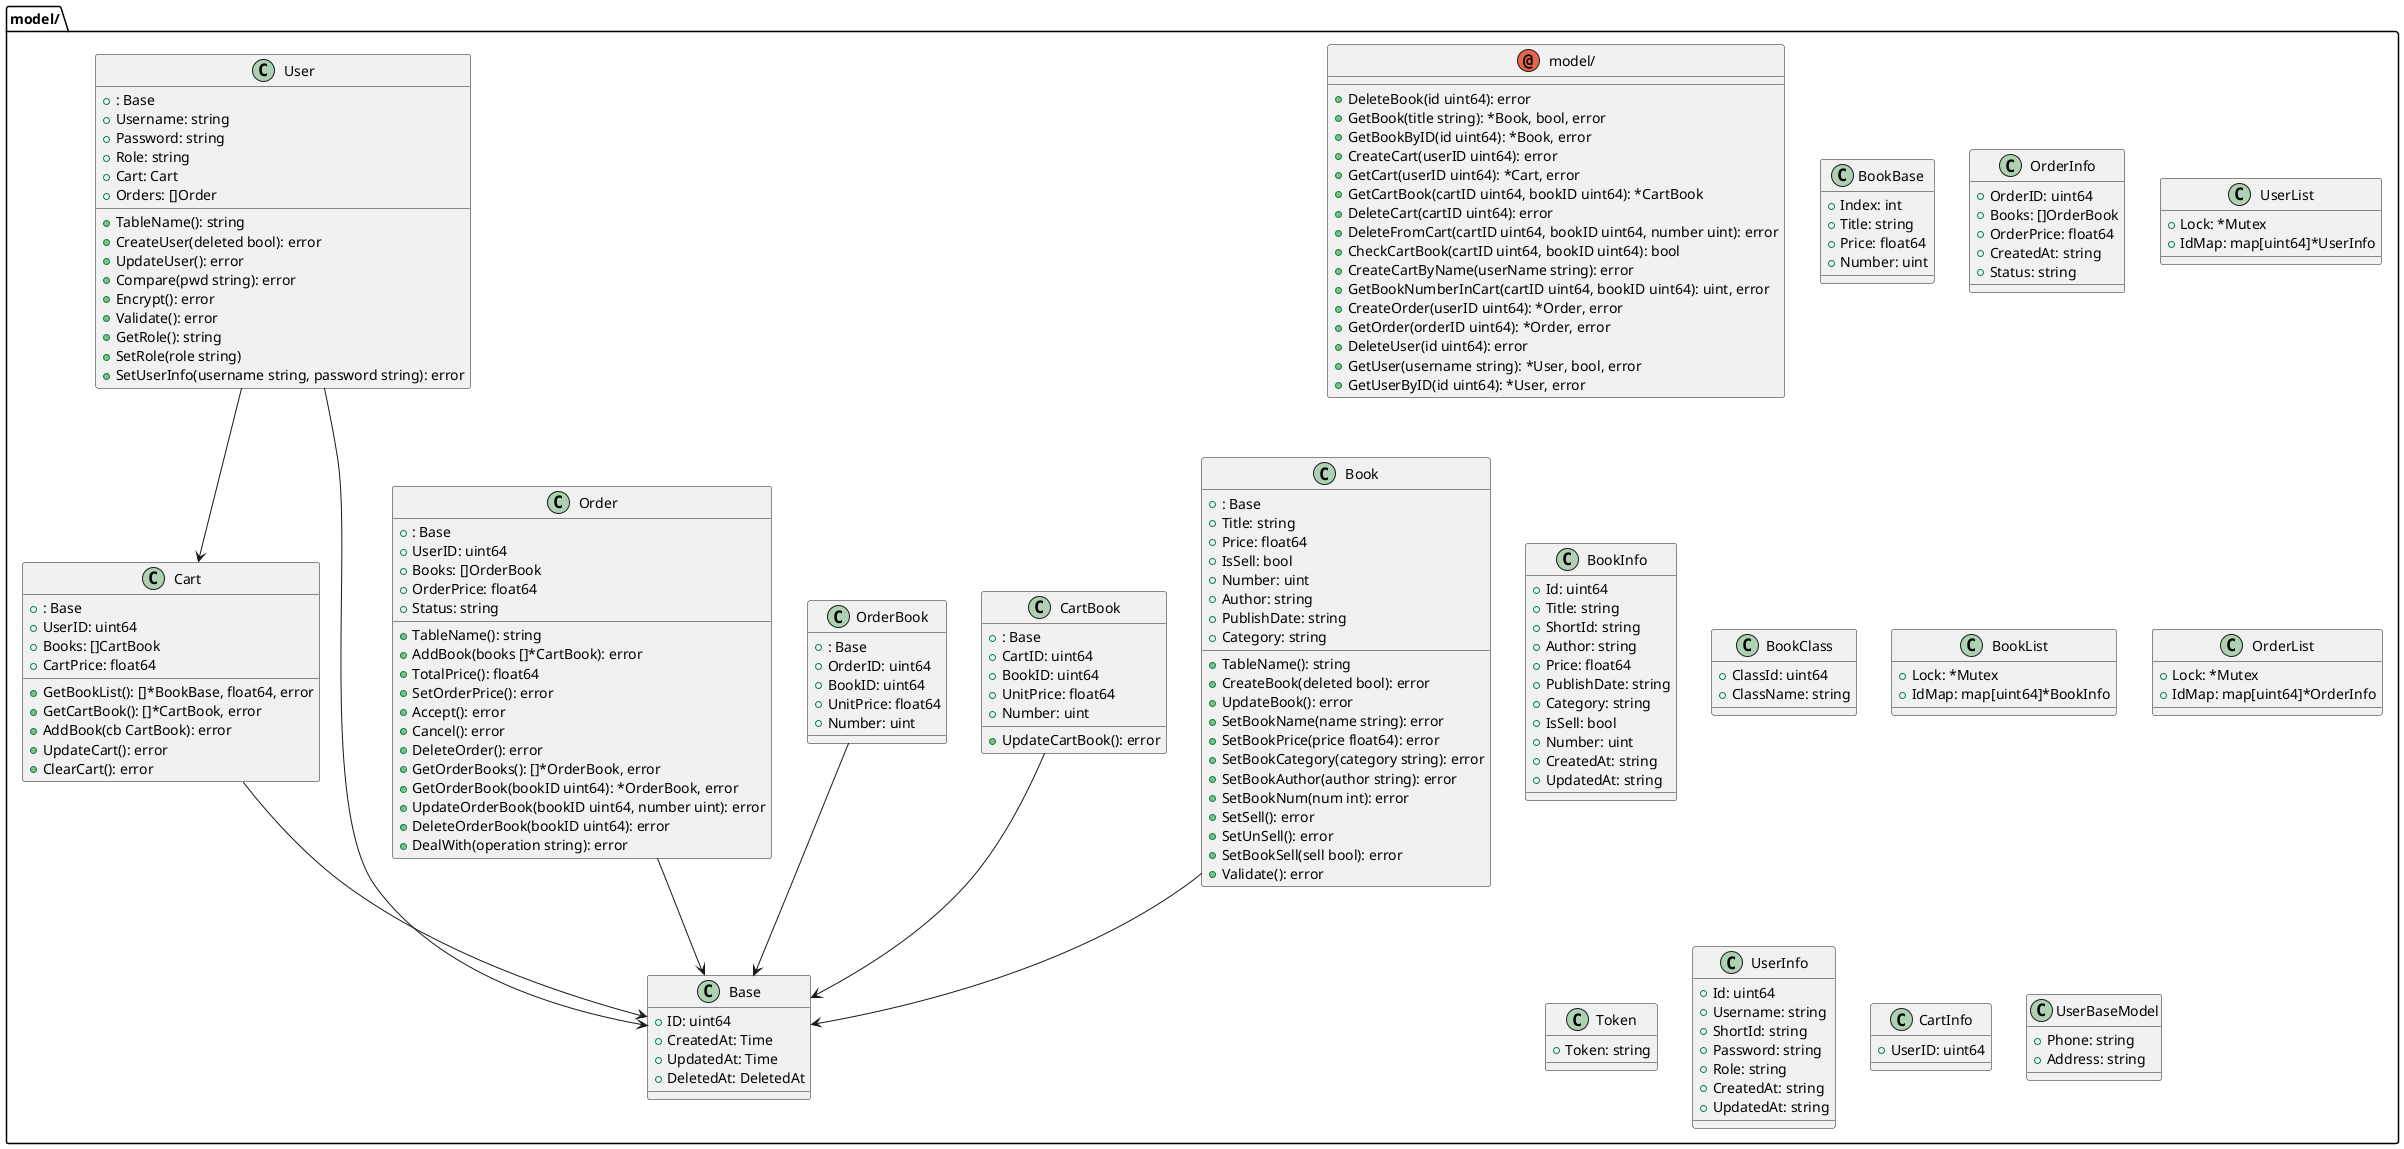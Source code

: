 @startuml
package model/{
annotation model/ {


+DeleteBook(id uint64): error
+GetBook(title string): *Book, bool, error
+GetBookByID(id uint64): *Book, error
+CreateCart(userID uint64): error
+GetCart(userID uint64): *Cart, error
+GetCartBook(cartID uint64, bookID uint64): *CartBook
+DeleteCart(cartID uint64): error
+DeleteFromCart(cartID uint64, bookID uint64, number uint): error
+CheckCartBook(cartID uint64, bookID uint64): bool
+CreateCartByName(userName string): error
+GetBookNumberInCart(cartID uint64, bookID uint64): uint, error
+CreateOrder(userID uint64): *Order, error
+GetOrder(orderID uint64): *Order, error
+DeleteUser(id uint64): error
+GetUser(username string): *User, bool, error
+GetUserByID(id uint64): *User, error
}
class BookBase {
+Index: int
+Title: string
+Price: float64
+Number: uint

}
class Book {
+: Base
+Title: string
+Price: float64
+IsSell: bool
+Number: uint
+Author: string
+PublishDate: string
+Category: string
+TableName(): string
+CreateBook(deleted bool): error
+UpdateBook(): error
+SetBookName(name string): error
+SetBookPrice(price float64): error
+SetBookCategory(category string): error
+SetBookAuthor(author string): error
+SetBookNum(num int): error
+SetSell(): error
+SetUnSell(): error
+SetBookSell(sell bool): error
+Validate(): error
}
class CartBook {
+: Base
+CartID: uint64
+BookID: uint64
+UnitPrice: float64
+Number: uint
+UpdateCartBook(): error
}
class Cart {
+: Base
+UserID: uint64
+Books: []CartBook
+CartPrice: float64
+GetBookList(): []*BookBase, float64, error
+GetCartBook(): []*CartBook, error
+AddBook(cb CartBook): error
+UpdateCart(): error
+ClearCart(): error
}
class OrderInfo {
+OrderID: uint64
+Books: []OrderBook
+OrderPrice: float64
+CreatedAt: string
+Status: string

}
class UserList {
+Lock: *Mutex
+IdMap: map[uint64]*UserInfo

}
class BookInfo {
+Id: uint64
+Title: string
+ShortId: string
+Author: string
+Price: float64
+PublishDate: string
+Category: string
+IsSell: bool
+Number: uint
+CreatedAt: string
+UpdatedAt: string

}
class BookClass {
+ClassId: uint64
+ClassName: string

}
class BookList {
+Lock: *Mutex
+IdMap: map[uint64]*BookInfo

}
class OrderList {
+Lock: *Mutex
+IdMap: map[uint64]*OrderInfo

}
class Token {
+Token: string

}
class Base {
+ID: uint64
+CreatedAt: Time
+UpdatedAt: Time
+DeletedAt: DeletedAt

}
class UserInfo {
+Id: uint64
+Username: string
+ShortId: string
+Password: string
+Role: string
+CreatedAt: string
+UpdatedAt: string

}
class CartInfo {
+UserID: uint64

}
class OrderBook {
+: Base
+OrderID: uint64
+BookID: uint64
+UnitPrice: float64
+Number: uint

}
class Order {
+: Base
+UserID: uint64
+Books: []OrderBook
+OrderPrice: float64
+Status: string
+TableName(): string
+AddBook(books []*CartBook): error
+TotalPrice(): float64
+SetOrderPrice(): error
+Accept(): error
+Cancel(): error
+DeleteOrder(): error
+GetOrderBooks(): []*OrderBook, error
+GetOrderBook(bookID uint64): *OrderBook, error
+UpdateOrderBook(bookID uint64, number uint): error
+DeleteOrderBook(bookID uint64): error
+DealWith(operation string): error
}
class UserBaseModel {
+Phone: string
+Address: string

}
class User {
+: Base
+Username: string
+Password: string
+Role: string
+Cart: Cart
+Orders: []Order
+TableName(): string
+CreateUser(deleted bool): error
+UpdateUser(): error
+Compare(pwd string): error
+Encrypt(): error
+Validate(): error
+GetRole(): string
+SetRole(role string)
+SetUserInfo(username string, password string): error
}
}
Book --> Base
CartBook --> Base
Cart --> Base
User --> Cart
OrderBook --> Base
Order --> Base
User --> Base

@enduml